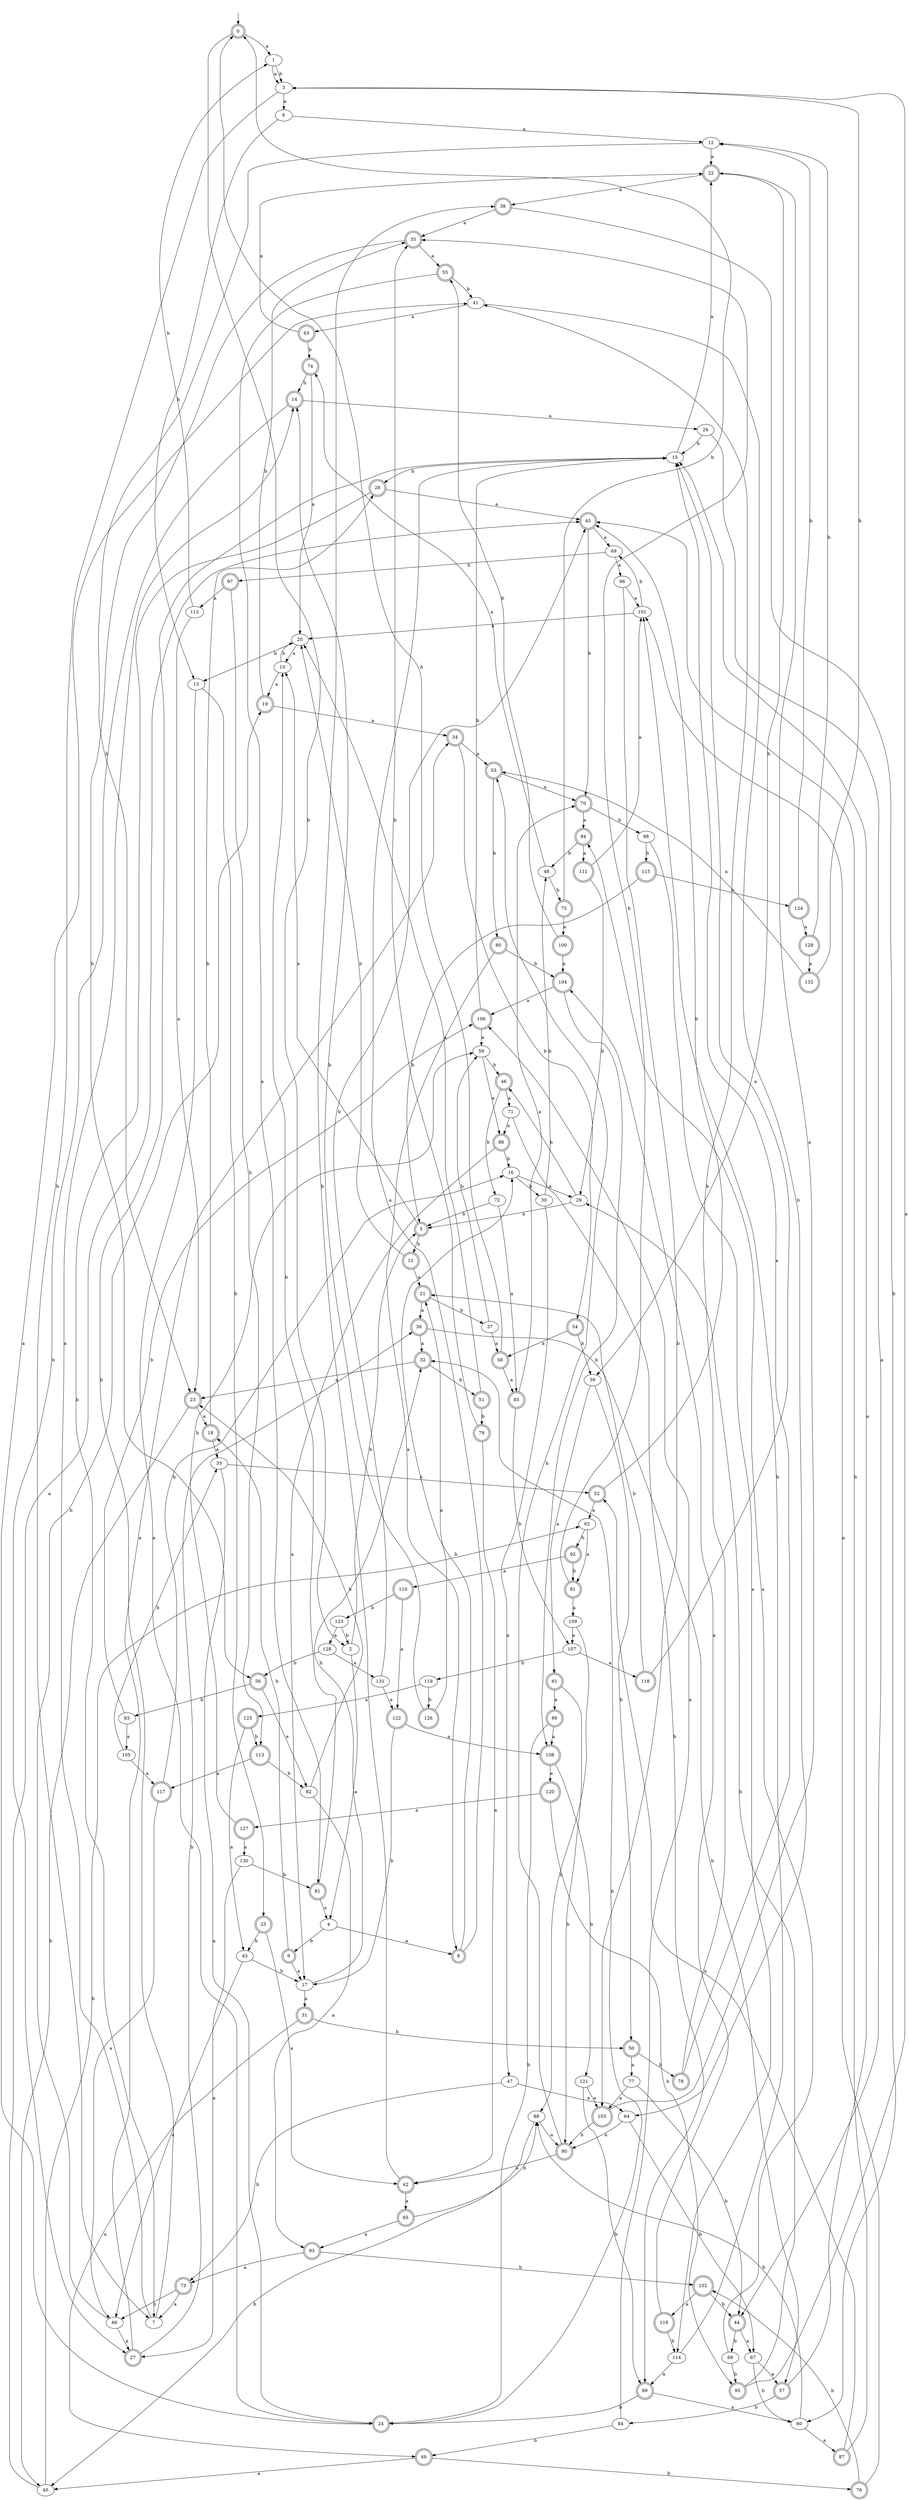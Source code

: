 digraph RandomDFA {
  __start0 [label="", shape=none];
  __start0 -> 0 [label=""];
  0 [shape=circle] [shape=doublecircle]
  0 -> 1 [label="a"]
  0 -> 2 [label="b"]
  1
  1 -> 3 [label="a"]
  1 -> 3 [label="b"]
  2
  2 -> 4 [label="a"]
  2 -> 5 [label="b"]
  3
  3 -> 6 [label="a"]
  3 -> 7 [label="b"]
  4
  4 -> 8 [label="a"]
  4 -> 9 [label="b"]
  5 [shape=doublecircle]
  5 -> 10 [label="a"]
  5 -> 11 [label="b"]
  6
  6 -> 12 [label="a"]
  6 -> 13 [label="b"]
  7
  7 -> 14 [label="a"]
  7 -> 15 [label="b"]
  8 [shape=doublecircle]
  8 -> 15 [label="a"]
  8 -> 16 [label="b"]
  9 [shape=doublecircle]
  9 -> 17 [label="a"]
  9 -> 18 [label="b"]
  10
  10 -> 19 [label="a"]
  10 -> 20 [label="b"]
  11 [shape=doublecircle]
  11 -> 21 [label="a"]
  11 -> 20 [label="b"]
  12
  12 -> 22 [label="a"]
  12 -> 23 [label="b"]
  13
  13 -> 24 [label="a"]
  13 -> 25 [label="b"]
  14 [shape=doublecircle]
  14 -> 26 [label="a"]
  14 -> 27 [label="b"]
  15
  15 -> 22 [label="a"]
  15 -> 28 [label="b"]
  16
  16 -> 29 [label="a"]
  16 -> 30 [label="b"]
  17
  17 -> 31 [label="a"]
  17 -> 32 [label="b"]
  18 [shape=doublecircle]
  18 -> 33 [label="a"]
  18 -> 28 [label="b"]
  19 [shape=doublecircle]
  19 -> 34 [label="a"]
  19 -> 35 [label="b"]
  20
  20 -> 10 [label="a"]
  20 -> 13 [label="b"]
  21 [shape=doublecircle]
  21 -> 36 [label="a"]
  21 -> 37 [label="b"]
  22 [shape=doublecircle]
  22 -> 38 [label="a"]
  22 -> 39 [label="b"]
  23 [shape=doublecircle]
  23 -> 18 [label="a"]
  23 -> 40 [label="b"]
  24 [shape=doublecircle]
  24 -> 41 [label="a"]
  24 -> 32 [label="b"]
  25 [shape=doublecircle]
  25 -> 42 [label="a"]
  25 -> 43 [label="b"]
  26
  26 -> 44 [label="a"]
  26 -> 15 [label="b"]
  27 [shape=doublecircle]
  27 -> 34 [label="a"]
  27 -> 36 [label="b"]
  28 [shape=doublecircle]
  28 -> 45 [label="a"]
  28 -> 7 [label="b"]
  29
  29 -> 5 [label="a"]
  29 -> 46 [label="b"]
  30
  30 -> 47 [label="a"]
  30 -> 48 [label="b"]
  31 [shape=doublecircle]
  31 -> 49 [label="a"]
  31 -> 50 [label="b"]
  32 [shape=doublecircle]
  32 -> 23 [label="a"]
  32 -> 51 [label="b"]
  33
  33 -> 24 [label="a"]
  33 -> 52 [label="b"]
  34 [shape=doublecircle]
  34 -> 53 [label="a"]
  34 -> 54 [label="b"]
  35 [shape=doublecircle]
  35 -> 55 [label="a"]
  35 -> 56 [label="b"]
  36 [shape=doublecircle]
  36 -> 32 [label="a"]
  36 -> 57 [label="b"]
  37
  37 -> 58 [label="a"]
  37 -> 59 [label="b"]
  38 [shape=doublecircle]
  38 -> 35 [label="a"]
  38 -> 60 [label="b"]
  39
  39 -> 61 [label="a"]
  39 -> 50 [label="b"]
  40
  40 -> 45 [label="a"]
  40 -> 62 [label="b"]
  41
  41 -> 63 [label="a"]
  41 -> 64 [label="b"]
  42 [shape=doublecircle]
  42 -> 65 [label="a"]
  42 -> 38 [label="b"]
  43
  43 -> 66 [label="a"]
  43 -> 17 [label="b"]
  44 [shape=doublecircle]
  44 -> 67 [label="a"]
  44 -> 68 [label="b"]
  45 [shape=doublecircle]
  45 -> 69 [label="a"]
  45 -> 70 [label="b"]
  46 [shape=doublecircle]
  46 -> 71 [label="a"]
  46 -> 72 [label="b"]
  47
  47 -> 64 [label="a"]
  47 -> 73 [label="b"]
  48
  48 -> 74 [label="a"]
  48 -> 75 [label="b"]
  49 [shape=doublecircle]
  49 -> 40 [label="a"]
  49 -> 76 [label="b"]
  50 [shape=doublecircle]
  50 -> 77 [label="a"]
  50 -> 78 [label="b"]
  51 [shape=doublecircle]
  51 -> 20 [label="a"]
  51 -> 79 [label="b"]
  52 [shape=doublecircle]
  52 -> 62 [label="a"]
  52 -> 45 [label="b"]
  53 [shape=doublecircle]
  53 -> 70 [label="a"]
  53 -> 80 [label="b"]
  54 [shape=doublecircle]
  54 -> 58 [label="a"]
  54 -> 39 [label="b"]
  55 [shape=doublecircle]
  55 -> 81 [label="a"]
  55 -> 41 [label="b"]
  56 [shape=doublecircle]
  56 -> 82 [label="a"]
  56 -> 83 [label="b"]
  57 [shape=doublecircle]
  57 -> 15 [label="a"]
  57 -> 84 [label="b"]
  58 [shape=doublecircle]
  58 -> 85 [label="a"]
  58 -> 0 [label="b"]
  59
  59 -> 86 [label="a"]
  59 -> 46 [label="b"]
  60
  60 -> 87 [label="a"]
  60 -> 88 [label="b"]
  61 [shape=doublecircle]
  61 -> 89 [label="a"]
  61 -> 90 [label="b"]
  62
  62 -> 91 [label="a"]
  62 -> 92 [label="b"]
  63 [shape=doublecircle]
  63 -> 22 [label="a"]
  63 -> 74 [label="b"]
  64
  64 -> 90 [label="a"]
  64 -> 67 [label="b"]
  65 [shape=doublecircle]
  65 -> 93 [label="a"]
  65 -> 88 [label="b"]
  66
  66 -> 27 [label="a"]
  66 -> 19 [label="b"]
  67
  67 -> 57 [label="a"]
  67 -> 60 [label="b"]
  68
  68 -> 94 [label="a"]
  68 -> 95 [label="b"]
  69
  69 -> 96 [label="a"]
  69 -> 97 [label="b"]
  70 [shape=doublecircle]
  70 -> 94 [label="a"]
  70 -> 98 [label="b"]
  71
  71 -> 86 [label="a"]
  71 -> 99 [label="b"]
  72
  72 -> 85 [label="a"]
  72 -> 5 [label="b"]
  73 [shape=doublecircle]
  73 -> 7 [label="a"]
  73 -> 66 [label="b"]
  74 [shape=doublecircle]
  74 -> 20 [label="a"]
  74 -> 14 [label="b"]
  75 [shape=doublecircle]
  75 -> 100 [label="a"]
  75 -> 0 [label="b"]
  76 [shape=doublecircle]
  76 -> 101 [label="a"]
  76 -> 102 [label="b"]
  77
  77 -> 103 [label="a"]
  77 -> 44 [label="b"]
  78 [shape=doublecircle]
  78 -> 15 [label="a"]
  78 -> 41 [label="b"]
  79 [shape=doublecircle]
  79 -> 42 [label="a"]
  79 -> 35 [label="b"]
  80 [shape=doublecircle]
  80 -> 8 [label="a"]
  80 -> 104 [label="b"]
  81 [shape=doublecircle]
  81 -> 4 [label="a"]
  81 -> 10 [label="b"]
  82
  82 -> 93 [label="a"]
  82 -> 23 [label="b"]
  83
  83 -> 105 [label="a"]
  83 -> 106 [label="b"]
  84
  84 -> 106 [label="a"]
  84 -> 49 [label="b"]
  85 [shape=doublecircle]
  85 -> 70 [label="a"]
  85 -> 107 [label="b"]
  86 [shape=doublecircle]
  86 -> 17 [label="a"]
  86 -> 16 [label="b"]
  87 [shape=doublecircle]
  87 -> 52 [label="a"]
  87 -> 45 [label="b"]
  88
  88 -> 90 [label="a"]
  88 -> 40 [label="b"]
  89 [shape=doublecircle]
  89 -> 108 [label="a"]
  89 -> 24 [label="b"]
  90 [shape=doublecircle]
  90 -> 42 [label="a"]
  90 -> 53 [label="b"]
  91 [shape=doublecircle]
  91 -> 109 [label="a"]
  91 -> 35 [label="b"]
  92 [shape=doublecircle]
  92 -> 110 [label="a"]
  92 -> 91 [label="b"]
  93 [shape=doublecircle]
  93 -> 73 [label="a"]
  93 -> 102 [label="b"]
  94 [shape=doublecircle]
  94 -> 111 [label="a"]
  94 -> 48 [label="b"]
  95 [shape=doublecircle]
  95 -> 3 [label="a"]
  95 -> 29 [label="b"]
  96
  96 -> 101 [label="a"]
  96 -> 103 [label="b"]
  97 [shape=doublecircle]
  97 -> 112 [label="a"]
  97 -> 113 [label="b"]
  98
  98 -> 114 [label="a"]
  98 -> 115 [label="b"]
  99 [shape=doublecircle]
  99 -> 60 [label="a"]
  99 -> 24 [label="b"]
  100 [shape=doublecircle]
  100 -> 104 [label="a"]
  100 -> 55 [label="b"]
  101
  101 -> 20 [label="a"]
  101 -> 69 [label="b"]
  102 [shape=doublecircle]
  102 -> 116 [label="a"]
  102 -> 44 [label="b"]
  103 [shape=doublecircle]
  103 -> 22 [label="a"]
  103 -> 90 [label="b"]
  104 [shape=doublecircle]
  104 -> 106 [label="a"]
  104 -> 108 [label="b"]
  105
  105 -> 117 [label="a"]
  105 -> 33 [label="b"]
  106 [shape=doublecircle]
  106 -> 59 [label="a"]
  106 -> 15 [label="b"]
  107
  107 -> 118 [label="a"]
  107 -> 119 [label="b"]
  108 [shape=doublecircle]
  108 -> 120 [label="a"]
  108 -> 121 [label="b"]
  109
  109 -> 107 [label="a"]
  109 -> 88 [label="b"]
  110 [shape=doublecircle]
  110 -> 122 [label="a"]
  110 -> 123 [label="b"]
  111 [shape=doublecircle]
  111 -> 101 [label="a"]
  111 -> 29 [label="b"]
  112
  112 -> 23 [label="a"]
  112 -> 1 [label="b"]
  113 [shape=doublecircle]
  113 -> 117 [label="a"]
  113 -> 82 [label="b"]
  114
  114 -> 99 [label="a"]
  114 -> 101 [label="b"]
  115 [shape=doublecircle]
  115 -> 124 [label="a"]
  115 -> 5 [label="b"]
  116 [shape=doublecircle]
  116 -> 104 [label="a"]
  116 -> 114 [label="b"]
  117 [shape=doublecircle]
  117 -> 66 [label="a"]
  117 -> 16 [label="b"]
  118 [shape=doublecircle]
  118 -> 15 [label="a"]
  118 -> 21 [label="b"]
  119
  119 -> 125 [label="a"]
  119 -> 126 [label="b"]
  120 [shape=doublecircle]
  120 -> 127 [label="a"]
  120 -> 95 [label="b"]
  121
  121 -> 103 [label="a"]
  121 -> 99 [label="b"]
  122 [shape=doublecircle]
  122 -> 108 [label="a"]
  122 -> 17 [label="b"]
  123
  123 -> 128 [label="a"]
  123 -> 2 [label="b"]
  124 [shape=doublecircle]
  124 -> 129 [label="a"]
  124 -> 12 [label="b"]
  125 [shape=doublecircle]
  125 -> 43 [label="a"]
  125 -> 113 [label="b"]
  126 [shape=doublecircle]
  126 -> 21 [label="a"]
  126 -> 14 [label="b"]
  127 [shape=doublecircle]
  127 -> 130 [label="a"]
  127 -> 59 [label="b"]
  128
  128 -> 131 [label="a"]
  128 -> 56 [label="b"]
  129 [shape=doublecircle]
  129 -> 132 [label="a"]
  129 -> 12 [label="b"]
  130
  130 -> 27 [label="a"]
  130 -> 81 [label="b"]
  131
  131 -> 122 [label="a"]
  131 -> 45 [label="b"]
  132 [shape=doublecircle]
  132 -> 53 [label="a"]
  132 -> 3 [label="b"]
}
